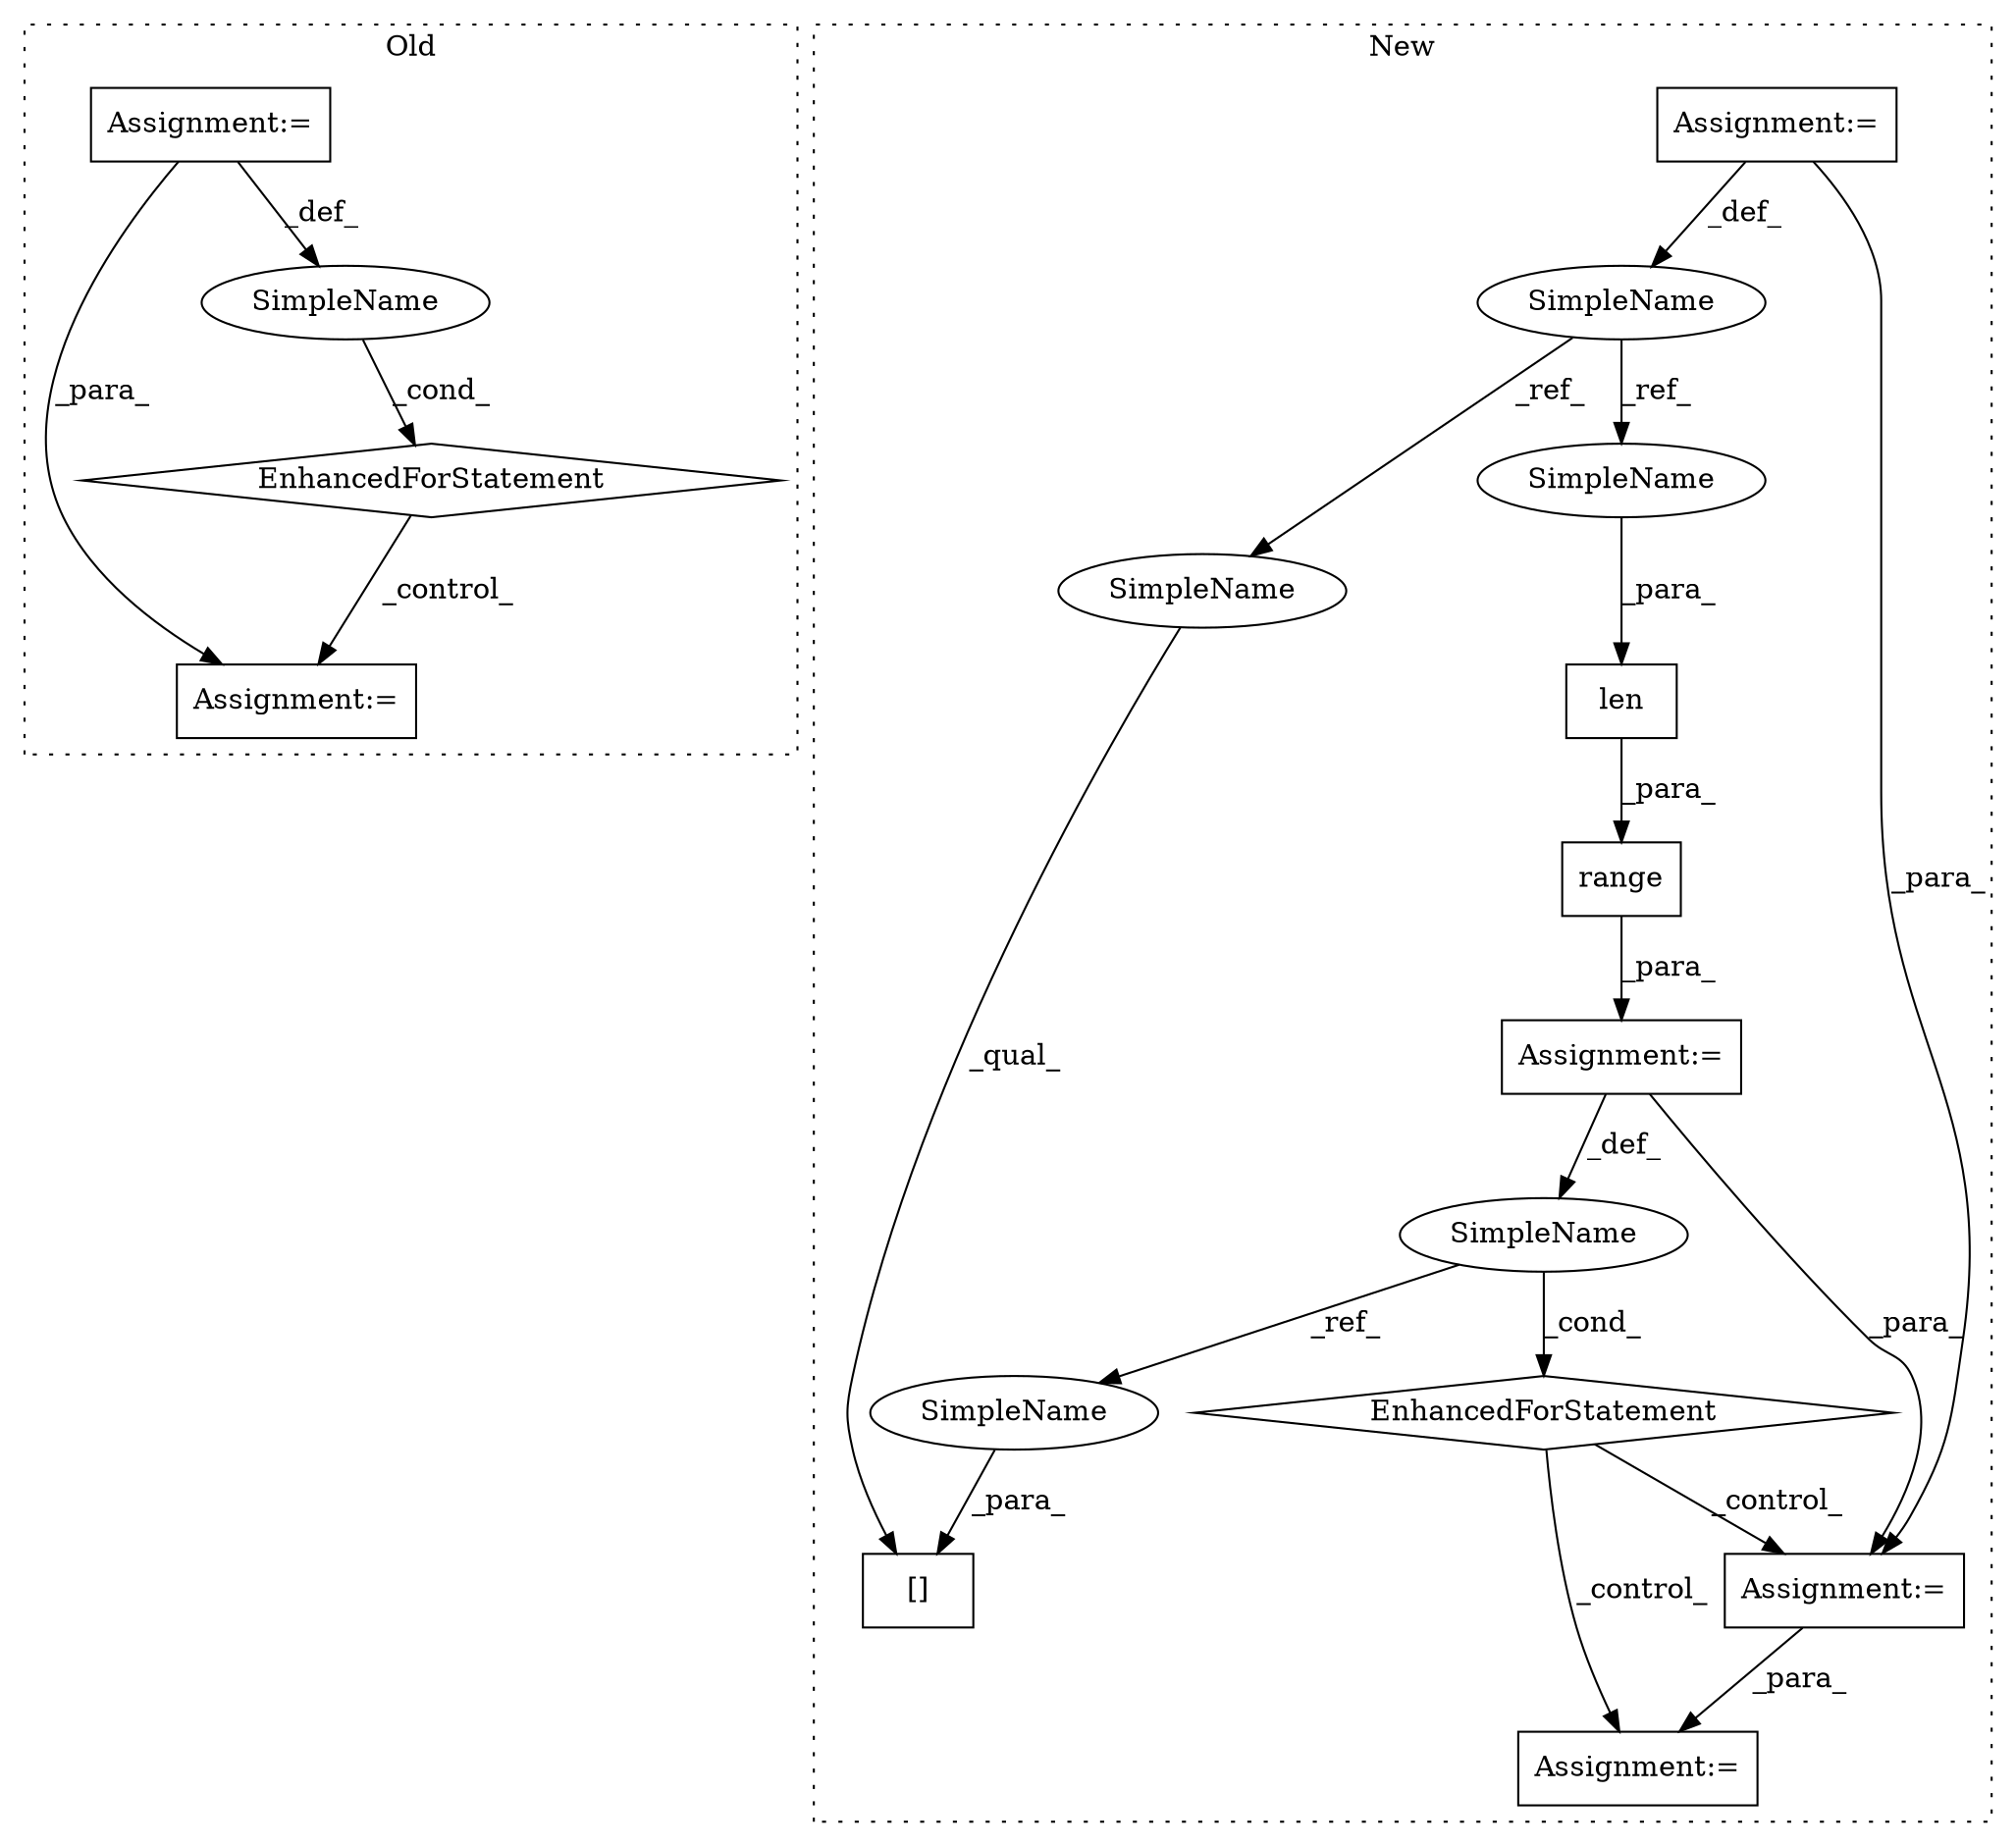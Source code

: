 digraph G {
subgraph cluster0 {
1 [label="EnhancedForStatement" a="70" s="9957,10052" l="57,2" shape="diamond"];
4 [label="Assignment:=" a="7" s="9751" l="14" shape="box"];
9 [label="Assignment:=" a="7" s="10103" l="1" shape="box"];
10 [label="SimpleName" a="42" s="10018" l="15" shape="ellipse"];
label = "Old";
style="dotted";
}
subgraph cluster1 {
2 [label="range" a="32" s="8968,8990" l="6,1" shape="box"];
3 [label="Assignment:=" a="7" s="8903,8991" l="57,2" shape="box"];
5 [label="EnhancedForStatement" a="70" s="8903,8991" l="57,2" shape="diamond"];
6 [label="[]" a="2" s="9056,9069" l="12,1" shape="box"];
7 [label="SimpleName" a="42" s="8964" l="1" shape="ellipse"];
8 [label="len" a="32" s="8974,8989" l="4,1" shape="box"];
11 [label="Assignment:=" a="7" s="9130" l="1" shape="box"];
12 [label="SimpleName" a="42" s="8815" l="11" shape="ellipse"];
13 [label="Assignment:=" a="7" s="8826" l="1" shape="box"];
14 [label="Assignment:=" a="7" s="9019" l="1" shape="box"];
15 [label="SimpleName" a="42" s="8978" l="11" shape="ellipse"];
16 [label="SimpleName" a="42" s="9056" l="11" shape="ellipse"];
17 [label="SimpleName" a="42" s="9068" l="1" shape="ellipse"];
label = "New";
style="dotted";
}
1 -> 9 [label="_control_"];
2 -> 3 [label="_para_"];
3 -> 7 [label="_def_"];
3 -> 14 [label="_para_"];
4 -> 10 [label="_def_"];
4 -> 9 [label="_para_"];
5 -> 14 [label="_control_"];
5 -> 11 [label="_control_"];
7 -> 5 [label="_cond_"];
7 -> 17 [label="_ref_"];
8 -> 2 [label="_para_"];
10 -> 1 [label="_cond_"];
12 -> 16 [label="_ref_"];
12 -> 15 [label="_ref_"];
13 -> 12 [label="_def_"];
13 -> 14 [label="_para_"];
14 -> 11 [label="_para_"];
15 -> 8 [label="_para_"];
16 -> 6 [label="_qual_"];
17 -> 6 [label="_para_"];
}